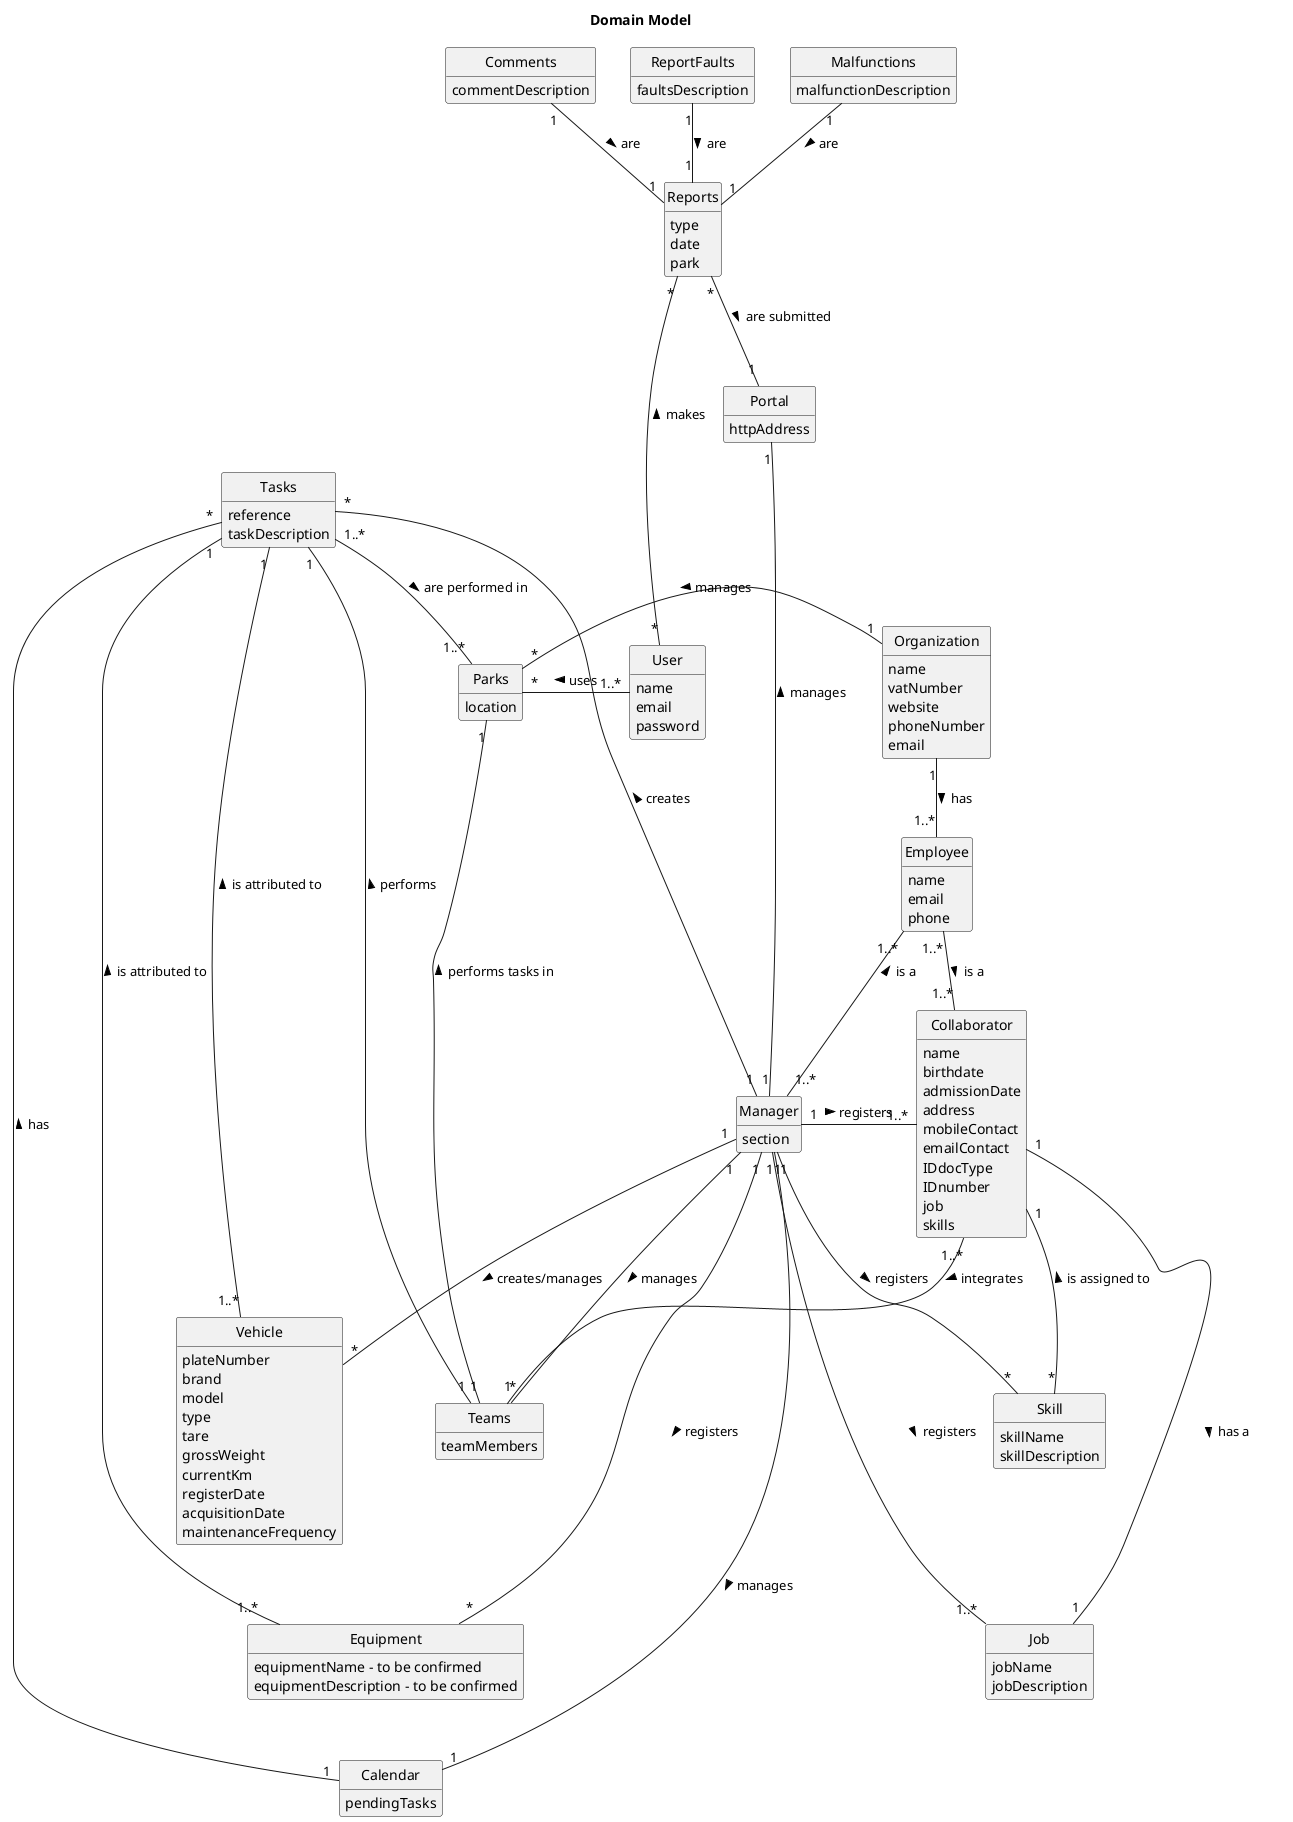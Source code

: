 @startuml
'skinparam monochrome true
skinparam packageStyle rectangle
skinparam shadowing false
'skinparam linetype ortho
'left to right direction
skinparam classAttributeIconSize 0
hide circle
hide methods

title Domain Model

class Organization {
    name
    vatNumber
    website
    phoneNumber
    email
}

class Employee {
    name
    email
    phone
}

class Collaborator {
    name
    birthdate
    admissionDate
    address
    mobileContact
    emailContact
    IDdocType
    IDnumber
    job
    skills

}

class Manager {
    section
}

class Skill {
    skillName
    skillDescription
}

class Job {
    jobName
    jobDescription
}

class Vehicle {
    plateNumber
    brand
    model
    type
    tare
    grossWeight
    currentKm
    registerDate
    acquisitionDate
    maintenanceFrequency
}

class Equipment {
    equipmentName - to be confirmed
    equipmentDescription - to be confirmed
}

class Calendar {
    pendingTasks
}


class Tasks {
    reference
    taskDescription

}

class Teams {
    teamMembers
}

class Parks {
    location
}

class Portal {
    httpAddress
}

class User {
    name
    email
    password
}

class Reports {
    type
    date
    park

}

class Comments {
    commentDescription
}

class ReportFaults {
    faultsDescription
}

class Malfunctions {
    malfunctionDescription
}



Manager "1..*" --up "1..*" Employee: is a >
Manager "1" -up "1" Portal: manages >
Manager "1" --right "1..*" Job: registers >
Manager "1" --right "*" Skill: registers >
Manager "1" --right "1..*" Collaborator: registers >
Manager "1" ---- "1" Calendar: manages >
Manager "1" --- "*" Equipment: registers >
Manager "1" -- "*" Vehicle: creates/manages >
Manager "1" --left "*" Tasks: creates >
Manager "1" -- "*" Teams: manages >




User "1..*" - "*" Parks: uses >
User "*" ----up "*" Reports: makes >

Comments "1" -- "1" Reports: are >
ReportFaults "1" -- "1" Reports: are >
Malfunctions "1" -- "1" Reports: are >

Teams "1" - "1" Parks: performs tasks in >
Teams "1" - "1" Tasks: performs >


Organization "1" -left "*" Parks: manages >
Organization "1" -- "1..*" Employee : has >


Employee "1..*" -- "1..*" Collaborator: is a >

Collaborator "1" --- "1" Job: has a >
Collaborator "1" --down "*" Skill: is assigned to <
Collaborator "1..*" --down "1" Teams: integrates >



Vehicle "1..*" - "1" Tasks: is attributed to >

Equipment "1..*" -left "1" Tasks: is attributed to >

Calendar "1" -left "*" Tasks: has >


Tasks "1..*" -- "1..*" Parks: are performed in >



Reports "*" -- "1" Portal: are submitted >

@enduml